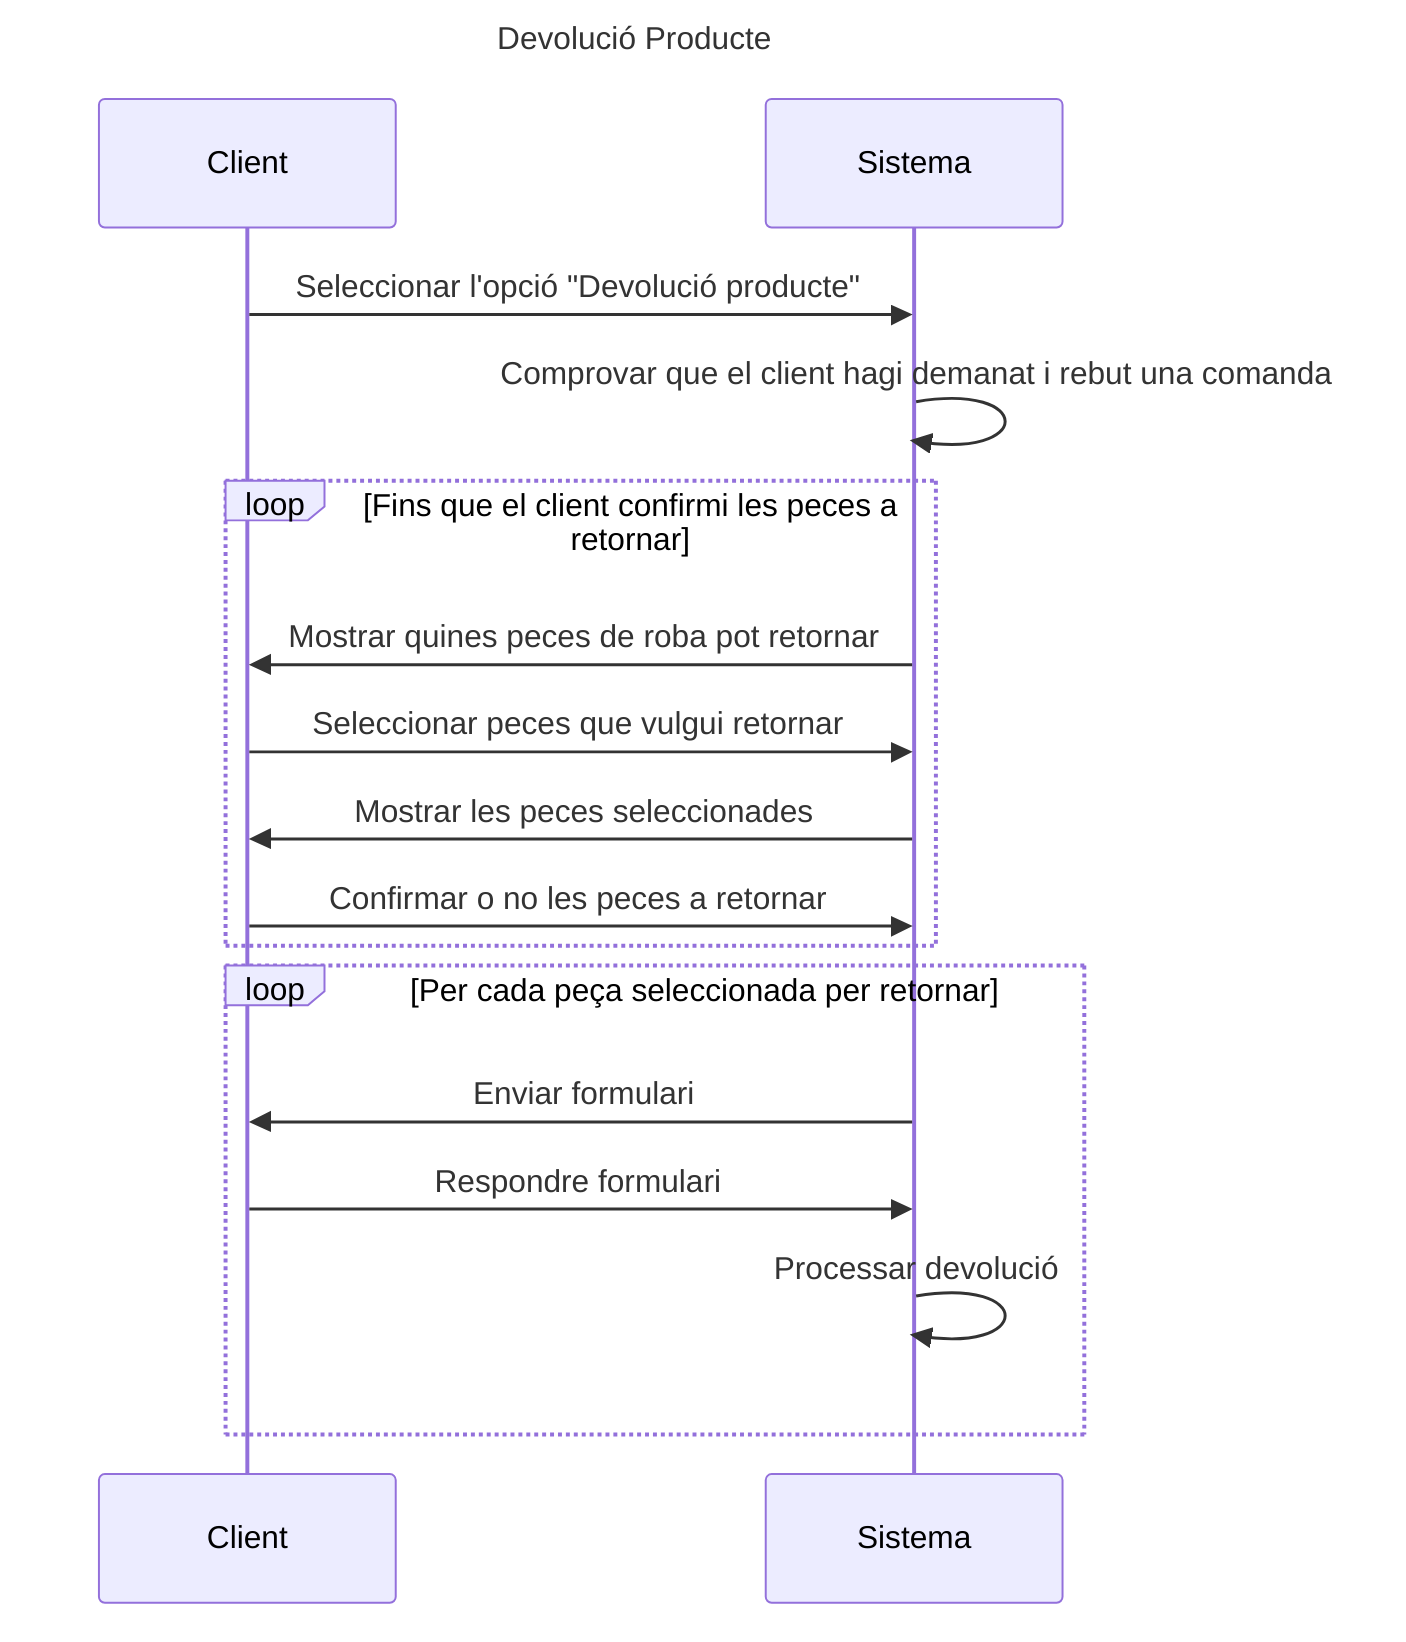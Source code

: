 ---
title: Devolució Producte
---
sequenceDiagram
    participant C as Client
    participant S as Sistema
    C->>S: Seleccionar l'opció "Devolució producte"
    S->>S: Comprovar que el client hagi demanat i rebut una comanda
    loop Fins que el client confirmi les peces a retornar
        S->>C: Mostrar quines peces de roba pot retornar
        C->>S: Seleccionar peces que vulgui retornar
        S->>C: Mostrar les peces seleccionades
        C->>S: Confirmar o no les peces a retornar
    end
    loop Per cada peça seleccionada per retornar
        S->>C: Enviar formulari
        C->>S: Respondre formulari
        S->>S: Processar devolució
    end
